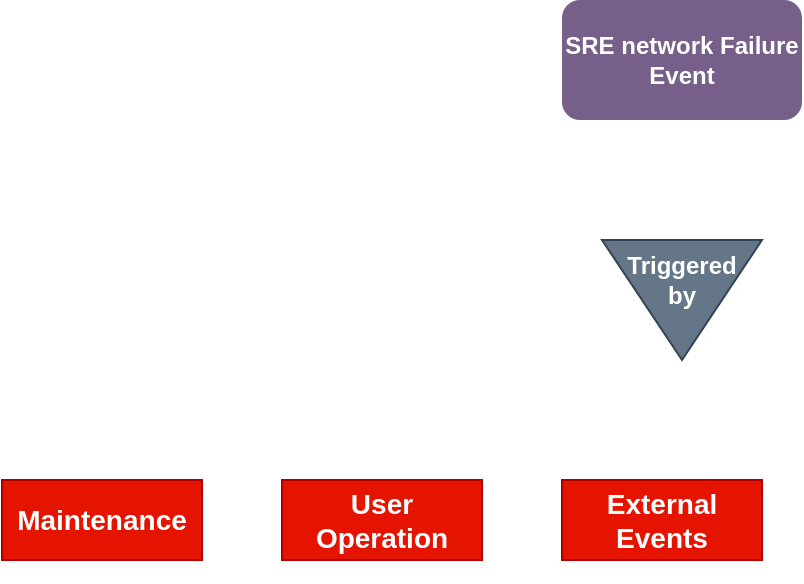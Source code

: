 <mxfile version="12.1.4" type="github" pages="1"><diagram id="fbNiFaY6dAWync61rJiA" name="Page-1"><mxGraphModel dx="1346" dy="908" grid="1" gridSize="10" guides="1" tooltips="1" connect="1" arrows="1" fold="1" page="1" pageScale="1" pageWidth="850" pageHeight="1100" math="0" shadow="0"><root><mxCell id="0"/><mxCell id="1" parent="0"/><mxCell id="g9HdnmW0gcBoiEjRF-qI-2" value="&lt;b&gt;SRE network Failure Event&lt;/b&gt;" style="rounded=1;whiteSpace=wrap;html=1;fillColor=#76608a;strokeColor=none;fontColor=#ffffff;" vertex="1" parent="1"><mxGeometry x="320" y="40" width="120" height="60" as="geometry"/></mxCell><mxCell id="g9HdnmW0gcBoiEjRF-qI-5" value="" style="group" vertex="1" connectable="0" parent="1"><mxGeometry x="350" y="150" width="60" height="80" as="geometry"/></mxCell><mxCell id="g9HdnmW0gcBoiEjRF-qI-3" value="" style="triangle;whiteSpace=wrap;html=1;rotation=90;fillColor=#647687;strokeColor=#314354;fontColor=#ffffff;" vertex="1" parent="g9HdnmW0gcBoiEjRF-qI-5"><mxGeometry width="60" height="80" as="geometry"/></mxCell><mxCell id="g9HdnmW0gcBoiEjRF-qI-4" value="&lt;font color=&quot;#ffffff&quot;&gt;&lt;b&gt;Triggered by&lt;/b&gt;&lt;/font&gt;" style="text;html=1;strokeColor=none;fillColor=none;align=center;verticalAlign=middle;whiteSpace=wrap;rounded=0;" vertex="1" parent="g9HdnmW0gcBoiEjRF-qI-5"><mxGeometry x="10" y="20" width="40" height="20" as="geometry"/></mxCell><mxCell id="g9HdnmW0gcBoiEjRF-qI-6" value="&lt;pre&gt;&lt;/pre&gt;&lt;b style=&quot;font-size: 14px&quot;&gt;&lt;p&gt;&lt;b&gt;Maintenance&lt;/b&gt;&lt;/p&gt;&lt;/b&gt;" style="rounded=0;whiteSpace=wrap;html=1;fillColor=#e51400;strokeColor=#B20000;fontColor=#ffffff;align=center;" vertex="1" parent="1"><mxGeometry x="40" y="280" width="100" height="40" as="geometry"/></mxCell><mxCell id="g9HdnmW0gcBoiEjRF-qI-8" value="&lt;pre&gt;&lt;/pre&gt;&lt;b style=&quot;font-size: 14px&quot;&gt;&lt;p&gt;&lt;b&gt;User Operation&lt;/b&gt;&lt;/p&gt;&lt;/b&gt;" style="rounded=0;whiteSpace=wrap;html=1;fillColor=#e51400;strokeColor=#B20000;fontColor=#ffffff;align=center;" vertex="1" parent="1"><mxGeometry x="180" y="280" width="100" height="40" as="geometry"/></mxCell><mxCell id="g9HdnmW0gcBoiEjRF-qI-9" value="&lt;pre&gt;&lt;/pre&gt;&lt;b style=&quot;font-size: 14px&quot;&gt;&lt;p&gt;&lt;b&gt;External Events&lt;/b&gt;&lt;/p&gt;&lt;/b&gt;" style="rounded=0;whiteSpace=wrap;html=1;fillColor=#e51400;strokeColor=#B20000;fontColor=#ffffff;align=center;" vertex="1" parent="1"><mxGeometry x="320" y="280" width="100" height="40" as="geometry"/></mxCell></root></mxGraphModel></diagram></mxfile>